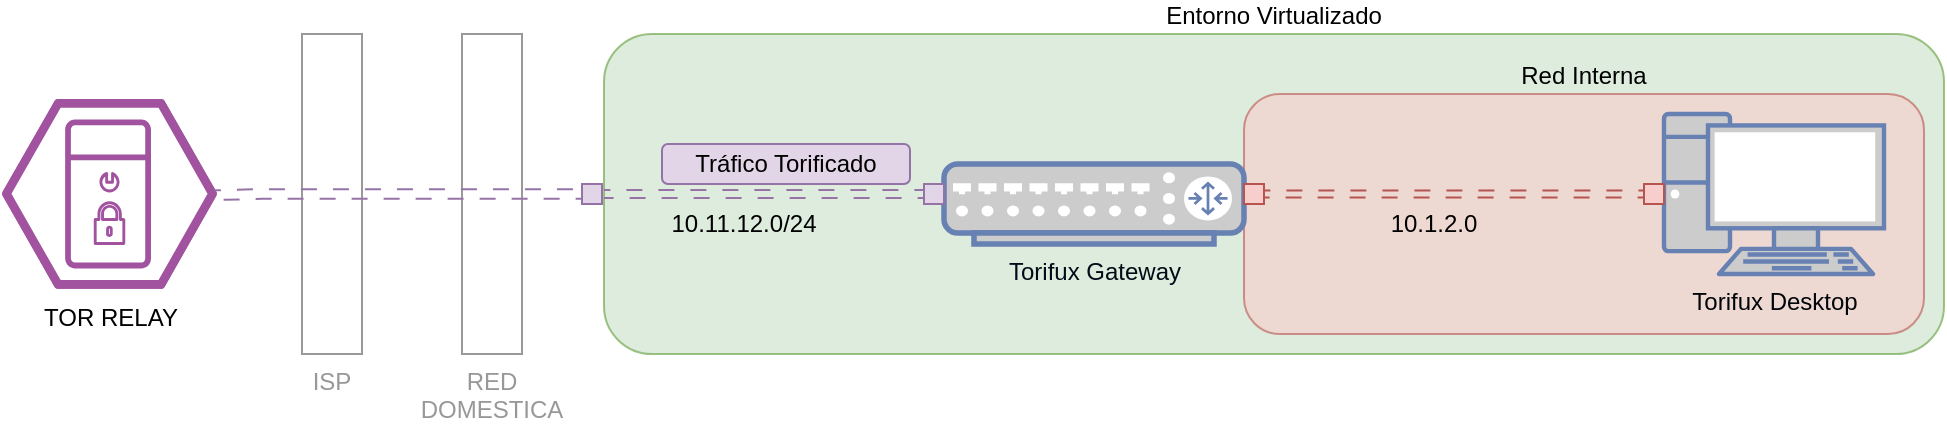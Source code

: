 <mxfile version="24.6.4" type="github">
  <diagram name="Página-1" id="4EE0r6ePjyhTljNVlcFL">
    <mxGraphModel dx="2257" dy="763" grid="1" gridSize="10" guides="1" tooltips="1" connect="1" arrows="1" fold="1" page="1" pageScale="1" pageWidth="827" pageHeight="1169" math="0" shadow="0">
      <root>
        <mxCell id="0" />
        <mxCell id="1" parent="0" />
        <mxCell id="RwIhR6pZmF4KkFDySvJh-1" value="Entorno Virtualizado" style="rounded=1;whiteSpace=wrap;html=1;fillColor=#d5e8d4;strokeColor=#82b366;labelPosition=center;verticalLabelPosition=top;align=center;verticalAlign=bottom;opacity=80;" vertex="1" parent="1">
          <mxGeometry x="121" y="80" width="670" height="160" as="geometry" />
        </mxCell>
        <mxCell id="RwIhR6pZmF4KkFDySvJh-2" value="Red Interna" style="rounded=1;whiteSpace=wrap;html=1;fillColor=#f8cecc;strokeColor=#b85450;labelPosition=center;verticalLabelPosition=top;align=center;verticalAlign=bottom;opacity=60;" vertex="1" parent="1">
          <mxGeometry x="441" y="110" width="340" height="120" as="geometry" />
        </mxCell>
        <mxCell id="RwIhR6pZmF4KkFDySvJh-3" value="&lt;div&gt;&lt;font color=&quot;#00050a&quot;&gt;Torifux Desktop&lt;/font&gt;&lt;/div&gt;" style="fontColor=#0066CC;verticalAlign=top;verticalLabelPosition=bottom;labelPosition=center;align=center;html=1;outlineConnect=0;fillColor=#CCCCCC;strokeColor=#6881B3;gradientColor=none;gradientDirection=north;strokeWidth=2;shape=mxgraph.networks.pc;" vertex="1" parent="1">
          <mxGeometry x="651" y="120" width="110" height="80" as="geometry" />
        </mxCell>
        <mxCell id="RwIhR6pZmF4KkFDySvJh-4" value="&lt;font color=&quot;#000d19&quot;&gt;Torifux Gateway&lt;/font&gt;" style="fontColor=#0066CC;verticalAlign=top;verticalLabelPosition=bottom;labelPosition=center;align=center;html=1;outlineConnect=0;fillColor=#CCCCCC;strokeColor=#6881B3;gradientColor=none;gradientDirection=north;strokeWidth=2;shape=mxgraph.networks.router;" vertex="1" parent="1">
          <mxGeometry x="291" y="145" width="150" height="40" as="geometry" />
        </mxCell>
        <mxCell id="RwIhR6pZmF4KkFDySvJh-5" style="edgeStyle=orthogonalEdgeStyle;rounded=0;orthogonalLoop=1;jettySize=auto;html=1;fillColor=#e1d5e7;strokeColor=#9673a6;dashed=1;shape=link;dashPattern=8 8;flowAnimation=1;" edge="1" parent="1" source="RwIhR6pZmF4KkFDySvJh-6">
          <mxGeometry relative="1" as="geometry">
            <mxPoint x="121" y="160" as="targetPoint" />
            <Array as="points">
              <mxPoint x="121" y="160" />
            </Array>
          </mxGeometry>
        </mxCell>
        <mxCell id="RwIhR6pZmF4KkFDySvJh-6" value="" style="rounded=0;whiteSpace=wrap;html=1;fillColor=#e1d5e7;strokeColor=#9673a6;" vertex="1" parent="1">
          <mxGeometry x="281" y="155" width="10" height="10" as="geometry" />
        </mxCell>
        <mxCell id="RwIhR6pZmF4KkFDySvJh-7" style="edgeStyle=orthogonalEdgeStyle;rounded=1;orthogonalLoop=1;jettySize=auto;html=1;entryX=0;entryY=0.5;entryDx=0;entryDy=0;strokeColor=#b85450;curved=0;dashed=1;dashPattern=8 8;flowAnimation=1;fillColor=#f8cecc;shape=link;width=3.504;exitX=1;exitY=0.5;exitDx=0;exitDy=0;" edge="1" parent="1" source="RwIhR6pZmF4KkFDySvJh-8">
          <mxGeometry relative="1" as="geometry">
            <mxPoint x="526" y="160" as="sourcePoint" />
            <mxPoint x="641" y="160" as="targetPoint" />
            <Array as="points">
              <mxPoint x="471" y="160" />
              <mxPoint x="471" y="160" />
            </Array>
          </mxGeometry>
        </mxCell>
        <mxCell id="RwIhR6pZmF4KkFDySvJh-8" value="" style="rounded=0;whiteSpace=wrap;html=1;fillColor=#f8cecc;strokeColor=#b85450;" vertex="1" parent="1">
          <mxGeometry x="441" y="155" width="10" height="10" as="geometry" />
        </mxCell>
        <mxCell id="RwIhR6pZmF4KkFDySvJh-9" value="" style="rounded=0;whiteSpace=wrap;html=1;fillColor=#f8cecc;strokeColor=#b85450;" vertex="1" parent="1">
          <mxGeometry x="641" y="155" width="10" height="10" as="geometry" />
        </mxCell>
        <mxCell id="RwIhR6pZmF4KkFDySvJh-10" value="10.1.2.0" style="ellipse;whiteSpace=wrap;html=1;strokeColor=none;fillColor=none;" vertex="1" parent="1">
          <mxGeometry x="496" y="160" width="80" height="30" as="geometry" />
        </mxCell>
        <mxCell id="RwIhR6pZmF4KkFDySvJh-11" value="Tráfico Torificado" style="rounded=1;whiteSpace=wrap;html=1;fillColor=#e1d5e7;strokeColor=#9673a6;" vertex="1" parent="1">
          <mxGeometry x="150" y="135" width="124" height="20" as="geometry" />
        </mxCell>
        <mxCell id="RwIhR6pZmF4KkFDySvJh-12" value="&lt;div&gt;10.11.12.0/24&lt;/div&gt;" style="ellipse;whiteSpace=wrap;html=1;strokeColor=none;fillColor=none;" vertex="1" parent="1">
          <mxGeometry x="151" y="160" width="80" height="30" as="geometry" />
        </mxCell>
        <mxCell id="RwIhR6pZmF4KkFDySvJh-13" value="" style="rounded=0;whiteSpace=wrap;html=1;fillColor=#e1d5e7;strokeColor=#9673a6;" vertex="1" parent="1">
          <mxGeometry x="110" y="155" width="10" height="10" as="geometry" />
        </mxCell>
        <mxCell id="RwIhR6pZmF4KkFDySvJh-14" value="TOR RELAY" style="verticalLabelPosition=bottom;sketch=0;html=1;fillColor=#A153A0;strokeColor=#ffffff;verticalAlign=top;align=center;points=[[0,0.5,0],[0.125,0.25,0],[0.25,0,0],[0.5,0,0],[0.75,0,0],[0.875,0.25,0],[1,0.5,0],[0.875,0.75,0],[0.75,1,0],[0.5,1,0],[0.125,0.75,0]];pointerEvents=1;shape=mxgraph.cisco_safe.compositeIcon;bgIcon=mxgraph.cisco_safe.design.blank_device;resIcon=mxgraph.cisco_safe.design.virtual_secure_server;" vertex="1" parent="1">
          <mxGeometry x="-180" y="112.5" width="107.5" height="95" as="geometry" />
        </mxCell>
        <mxCell id="RwIhR6pZmF4KkFDySvJh-15" value="ISP" style="rounded=0;whiteSpace=wrap;html=1;labelPosition=center;verticalLabelPosition=bottom;align=center;verticalAlign=top;opacity=40;textOpacity=40;" vertex="1" parent="1">
          <mxGeometry x="-30" y="80" width="30" height="160" as="geometry" />
        </mxCell>
        <mxCell id="RwIhR6pZmF4KkFDySvJh-16" value="RED DOMESTICA" style="rounded=0;whiteSpace=wrap;html=1;labelPosition=center;verticalLabelPosition=bottom;align=center;verticalAlign=top;opacity=40;textOpacity=40;" vertex="1" parent="1">
          <mxGeometry x="50" y="80" width="30" height="160" as="geometry" />
        </mxCell>
        <mxCell id="RwIhR6pZmF4KkFDySvJh-17" style="edgeStyle=orthogonalEdgeStyle;rounded=0;orthogonalLoop=1;jettySize=auto;html=1;fillColor=#e1d5e7;strokeColor=#9673a6;dashed=1;shape=link;dashPattern=8 8;flowAnimation=1;width=4.857;entryX=0.989;entryY=0.506;entryDx=0;entryDy=0;entryPerimeter=0;" edge="1" parent="1" target="RwIhR6pZmF4KkFDySvJh-14">
          <mxGeometry relative="1" as="geometry">
            <mxPoint x="-50" y="160" as="targetPoint" />
            <mxPoint x="110" y="160" as="sourcePoint" />
            <Array as="points">
              <mxPoint x="-50" y="160" />
            </Array>
          </mxGeometry>
        </mxCell>
      </root>
    </mxGraphModel>
  </diagram>
</mxfile>

